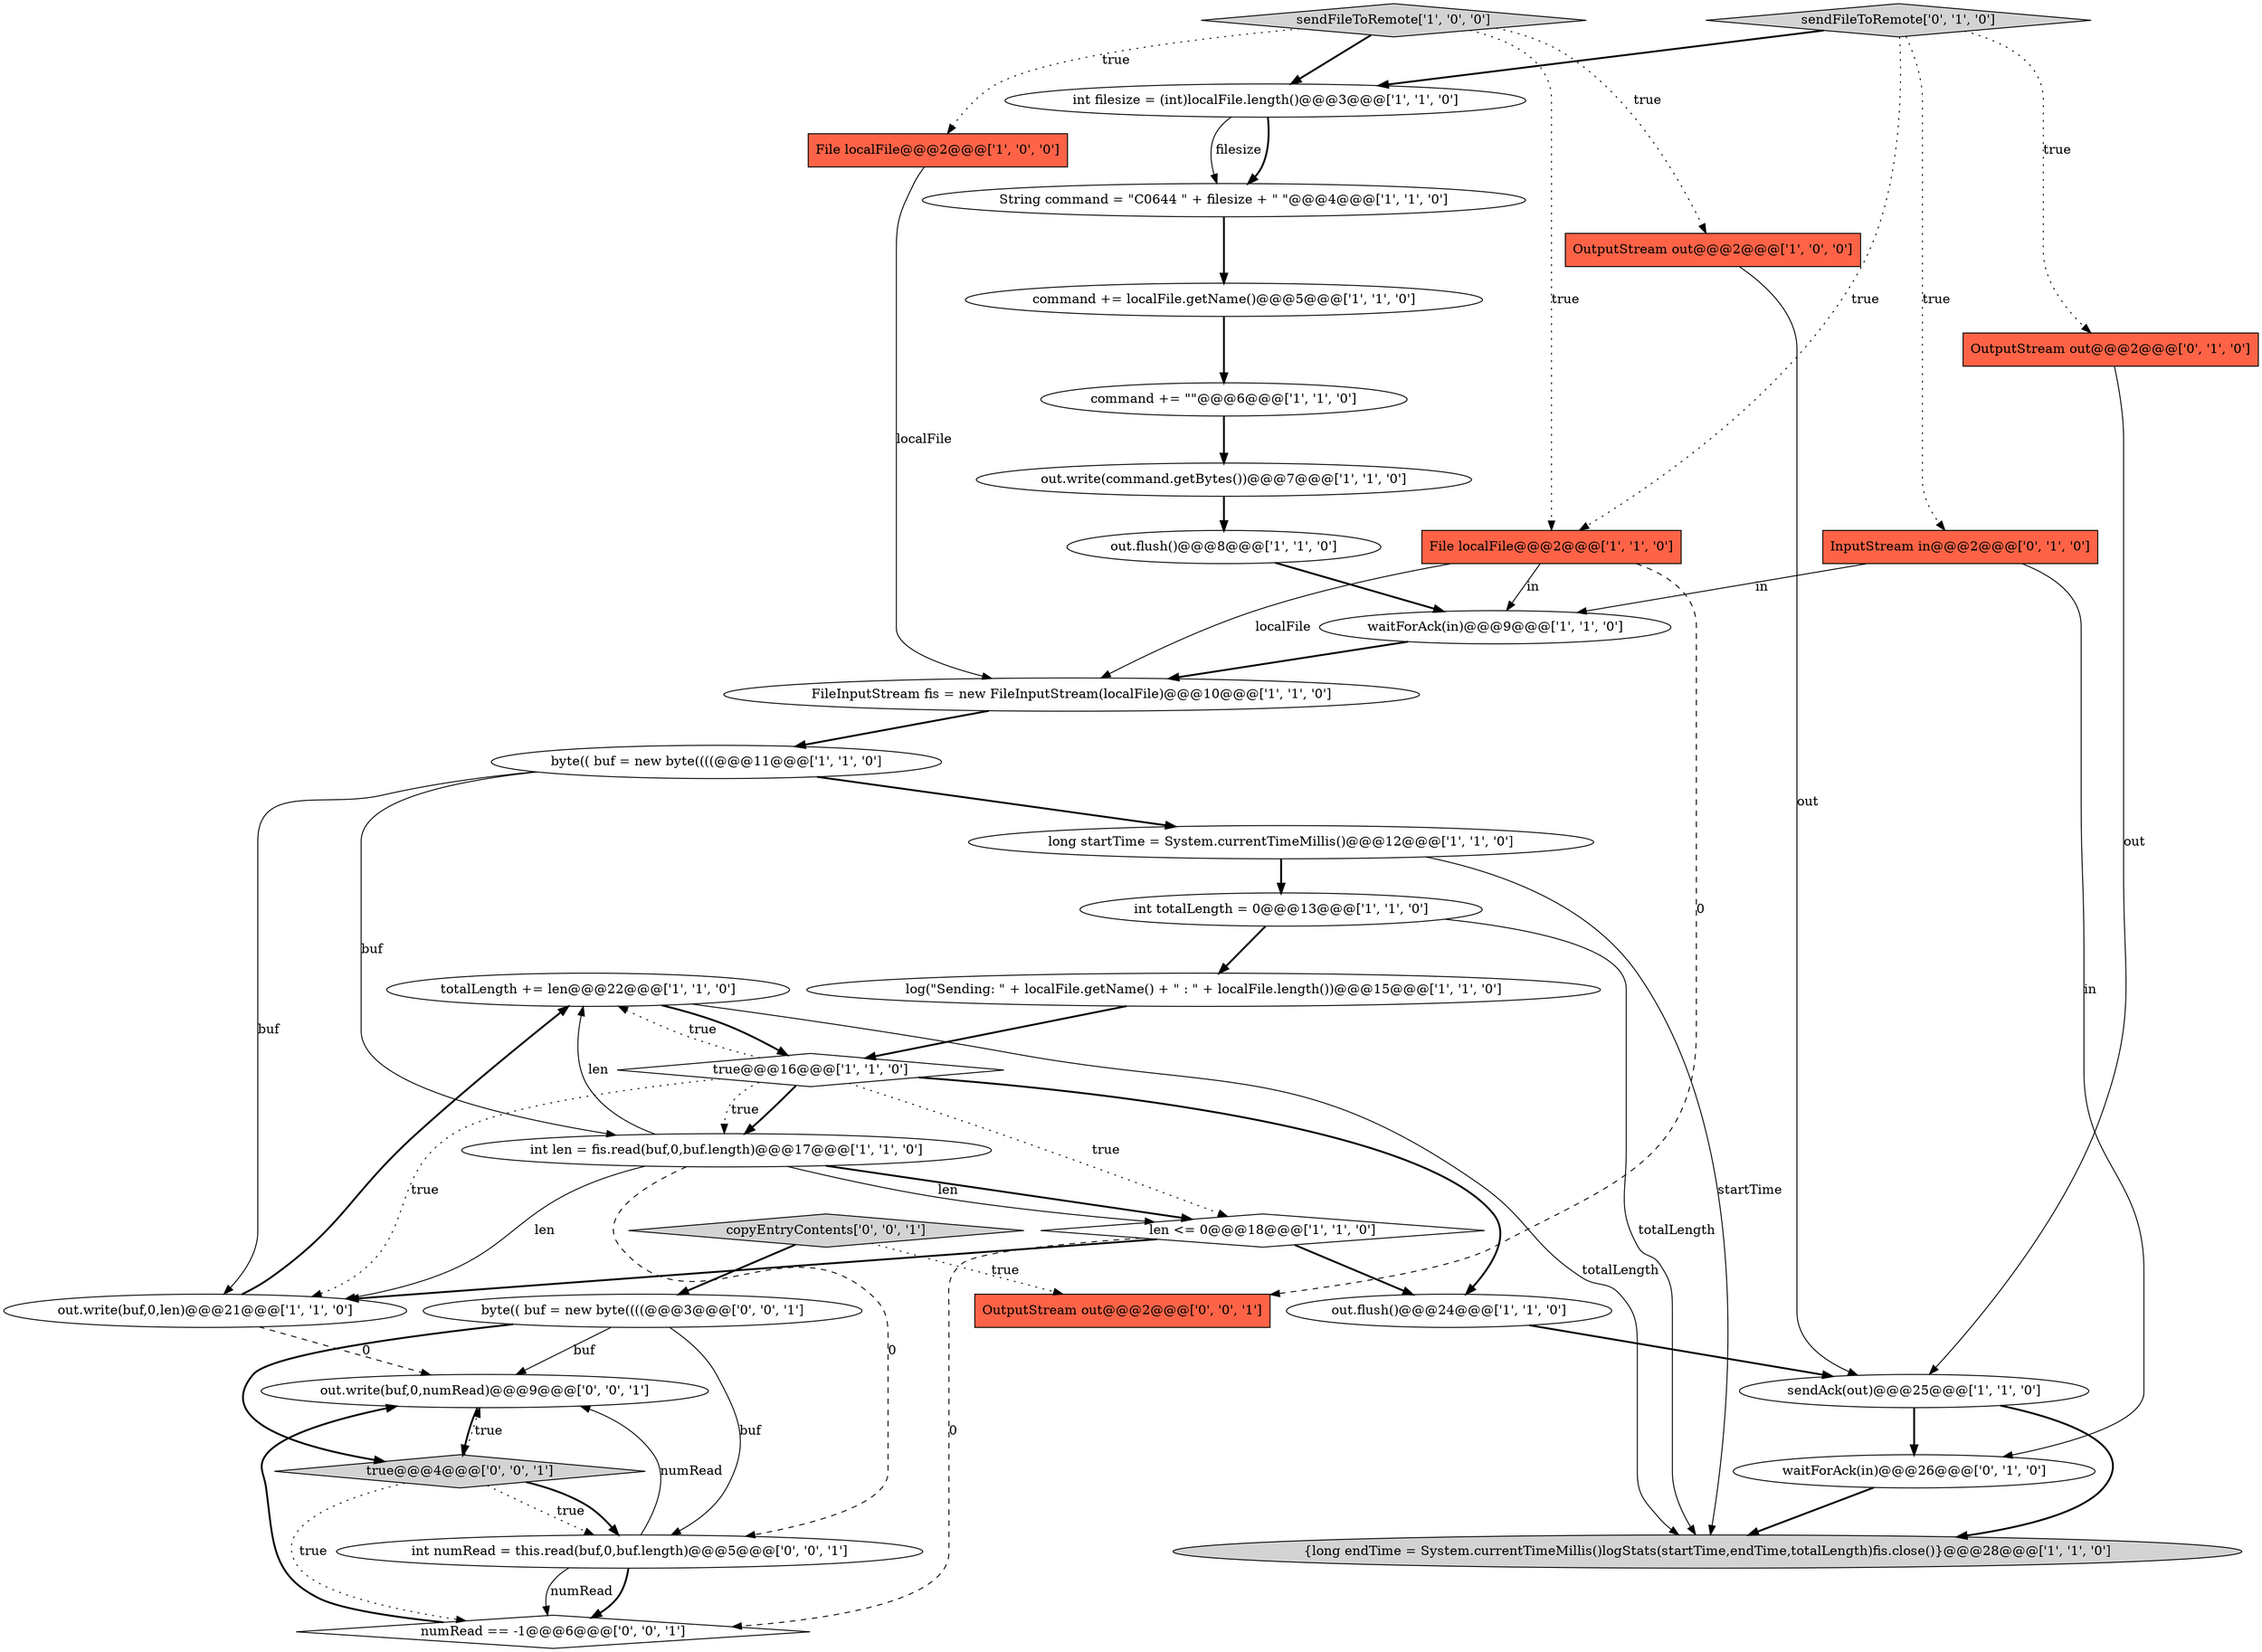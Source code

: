 digraph {
6 [style = filled, label = "{long endTime = System.currentTimeMillis()logStats(startTime,endTime,totalLength)fis.close()}@@@28@@@['1', '1', '0']", fillcolor = lightgray, shape = ellipse image = "AAA0AAABBB1BBB"];
18 [style = filled, label = "File localFile@@@2@@@['1', '1', '0']", fillcolor = tomato, shape = box image = "AAA0AAABBB1BBB"];
29 [style = filled, label = "out.write(buf,0,numRead)@@@9@@@['0', '0', '1']", fillcolor = white, shape = ellipse image = "AAA0AAABBB3BBB"];
2 [style = filled, label = "out.flush()@@@8@@@['1', '1', '0']", fillcolor = white, shape = ellipse image = "AAA0AAABBB1BBB"];
17 [style = filled, label = "totalLength += len@@@22@@@['1', '1', '0']", fillcolor = white, shape = ellipse image = "AAA0AAABBB1BBB"];
28 [style = filled, label = "int numRead = this.read(buf,0,buf.length)@@@5@@@['0', '0', '1']", fillcolor = white, shape = ellipse image = "AAA0AAABBB3BBB"];
27 [style = filled, label = "waitForAck(in)@@@26@@@['0', '1', '0']", fillcolor = white, shape = ellipse image = "AAA1AAABBB2BBB"];
0 [style = filled, label = "len <= 0@@@18@@@['1', '1', '0']", fillcolor = white, shape = diamond image = "AAA0AAABBB1BBB"];
13 [style = filled, label = "waitForAck(in)@@@9@@@['1', '1', '0']", fillcolor = white, shape = ellipse image = "AAA0AAABBB1BBB"];
15 [style = filled, label = "int len = fis.read(buf,0,buf.length)@@@17@@@['1', '1', '0']", fillcolor = white, shape = ellipse image = "AAA0AAABBB1BBB"];
31 [style = filled, label = "byte(( buf = new byte((((@@@3@@@['0', '0', '1']", fillcolor = white, shape = ellipse image = "AAA0AAABBB3BBB"];
16 [style = filled, label = "command += localFile.getName()@@@5@@@['1', '1', '0']", fillcolor = white, shape = ellipse image = "AAA0AAABBB1BBB"];
19 [style = filled, label = "true@@@16@@@['1', '1', '0']", fillcolor = white, shape = diamond image = "AAA0AAABBB1BBB"];
10 [style = filled, label = "String command = \"C0644 \" + filesize + \" \"@@@4@@@['1', '1', '0']", fillcolor = white, shape = ellipse image = "AAA0AAABBB1BBB"];
24 [style = filled, label = "OutputStream out@@@2@@@['0', '1', '0']", fillcolor = tomato, shape = box image = "AAA0AAABBB2BBB"];
30 [style = filled, label = "numRead == -1@@@6@@@['0', '0', '1']", fillcolor = white, shape = diamond image = "AAA0AAABBB3BBB"];
3 [style = filled, label = "out.flush()@@@24@@@['1', '1', '0']", fillcolor = white, shape = ellipse image = "AAA0AAABBB1BBB"];
25 [style = filled, label = "InputStream in@@@2@@@['0', '1', '0']", fillcolor = tomato, shape = box image = "AAA0AAABBB2BBB"];
34 [style = filled, label = "copyEntryContents['0', '0', '1']", fillcolor = lightgray, shape = diamond image = "AAA0AAABBB3BBB"];
23 [style = filled, label = "long startTime = System.currentTimeMillis()@@@12@@@['1', '1', '0']", fillcolor = white, shape = ellipse image = "AAA0AAABBB1BBB"];
32 [style = filled, label = "true@@@4@@@['0', '0', '1']", fillcolor = lightgray, shape = diamond image = "AAA0AAABBB3BBB"];
33 [style = filled, label = "OutputStream out@@@2@@@['0', '0', '1']", fillcolor = tomato, shape = box image = "AAA0AAABBB3BBB"];
4 [style = filled, label = "File localFile@@@2@@@['1', '0', '0']", fillcolor = tomato, shape = box image = "AAA0AAABBB1BBB"];
20 [style = filled, label = "log(\"Sending: \" + localFile.getName() + \" : \" + localFile.length())@@@15@@@['1', '1', '0']", fillcolor = white, shape = ellipse image = "AAA0AAABBB1BBB"];
5 [style = filled, label = "int filesize = (int)localFile.length()@@@3@@@['1', '1', '0']", fillcolor = white, shape = ellipse image = "AAA0AAABBB1BBB"];
14 [style = filled, label = "OutputStream out@@@2@@@['1', '0', '0']", fillcolor = tomato, shape = box image = "AAA0AAABBB1BBB"];
7 [style = filled, label = "FileInputStream fis = new FileInputStream(localFile)@@@10@@@['1', '1', '0']", fillcolor = white, shape = ellipse image = "AAA0AAABBB1BBB"];
8 [style = filled, label = "sendFileToRemote['1', '0', '0']", fillcolor = lightgray, shape = diamond image = "AAA0AAABBB1BBB"];
26 [style = filled, label = "sendFileToRemote['0', '1', '0']", fillcolor = lightgray, shape = diamond image = "AAA0AAABBB2BBB"];
9 [style = filled, label = "byte(( buf = new byte((((@@@11@@@['1', '1', '0']", fillcolor = white, shape = ellipse image = "AAA0AAABBB1BBB"];
21 [style = filled, label = "out.write(command.getBytes())@@@7@@@['1', '1', '0']", fillcolor = white, shape = ellipse image = "AAA0AAABBB1BBB"];
1 [style = filled, label = "sendAck(out)@@@25@@@['1', '1', '0']", fillcolor = white, shape = ellipse image = "AAA0AAABBB1BBB"];
12 [style = filled, label = "out.write(buf,0,len)@@@21@@@['1', '1', '0']", fillcolor = white, shape = ellipse image = "AAA0AAABBB1BBB"];
11 [style = filled, label = "int totalLength = 0@@@13@@@['1', '1', '0']", fillcolor = white, shape = ellipse image = "AAA0AAABBB1BBB"];
22 [style = filled, label = "command += \"\"@@@6@@@['1', '1', '0']", fillcolor = white, shape = ellipse image = "AAA0AAABBB1BBB"];
10->16 [style = bold, label=""];
19->3 [style = bold, label=""];
31->29 [style = solid, label="buf"];
28->30 [style = bold, label=""];
19->0 [style = dotted, label="true"];
23->6 [style = solid, label="startTime"];
28->30 [style = solid, label="numRead"];
13->7 [style = bold, label=""];
11->20 [style = bold, label=""];
8->5 [style = bold, label=""];
9->12 [style = solid, label="buf"];
24->1 [style = solid, label="out"];
15->28 [style = dashed, label="0"];
28->29 [style = solid, label="numRead"];
2->13 [style = bold, label=""];
7->9 [style = bold, label=""];
5->10 [style = solid, label="filesize"];
17->19 [style = bold, label=""];
26->25 [style = dotted, label="true"];
19->15 [style = bold, label=""];
1->27 [style = bold, label=""];
15->12 [style = solid, label="len"];
32->30 [style = dotted, label="true"];
23->11 [style = bold, label=""];
16->22 [style = bold, label=""];
11->6 [style = solid, label="totalLength"];
17->6 [style = solid, label="totalLength"];
0->3 [style = bold, label=""];
26->18 [style = dotted, label="true"];
18->13 [style = solid, label="in"];
5->10 [style = bold, label=""];
1->6 [style = bold, label=""];
31->32 [style = bold, label=""];
4->7 [style = solid, label="localFile"];
3->1 [style = bold, label=""];
21->2 [style = bold, label=""];
20->19 [style = bold, label=""];
32->28 [style = dotted, label="true"];
15->0 [style = bold, label=""];
12->17 [style = bold, label=""];
26->5 [style = bold, label=""];
29->32 [style = bold, label=""];
0->12 [style = bold, label=""];
15->17 [style = solid, label="len"];
26->24 [style = dotted, label="true"];
19->12 [style = dotted, label="true"];
34->31 [style = bold, label=""];
32->28 [style = bold, label=""];
0->30 [style = dashed, label="0"];
12->29 [style = dashed, label="0"];
19->15 [style = dotted, label="true"];
32->29 [style = dotted, label="true"];
18->7 [style = solid, label="localFile"];
31->28 [style = solid, label="buf"];
18->33 [style = dashed, label="0"];
8->14 [style = dotted, label="true"];
14->1 [style = solid, label="out"];
9->23 [style = bold, label=""];
25->27 [style = solid, label="in"];
22->21 [style = bold, label=""];
9->15 [style = solid, label="buf"];
25->13 [style = solid, label="in"];
27->6 [style = bold, label=""];
19->17 [style = dotted, label="true"];
34->33 [style = dotted, label="true"];
8->18 [style = dotted, label="true"];
8->4 [style = dotted, label="true"];
15->0 [style = solid, label="len"];
30->29 [style = bold, label=""];
}
